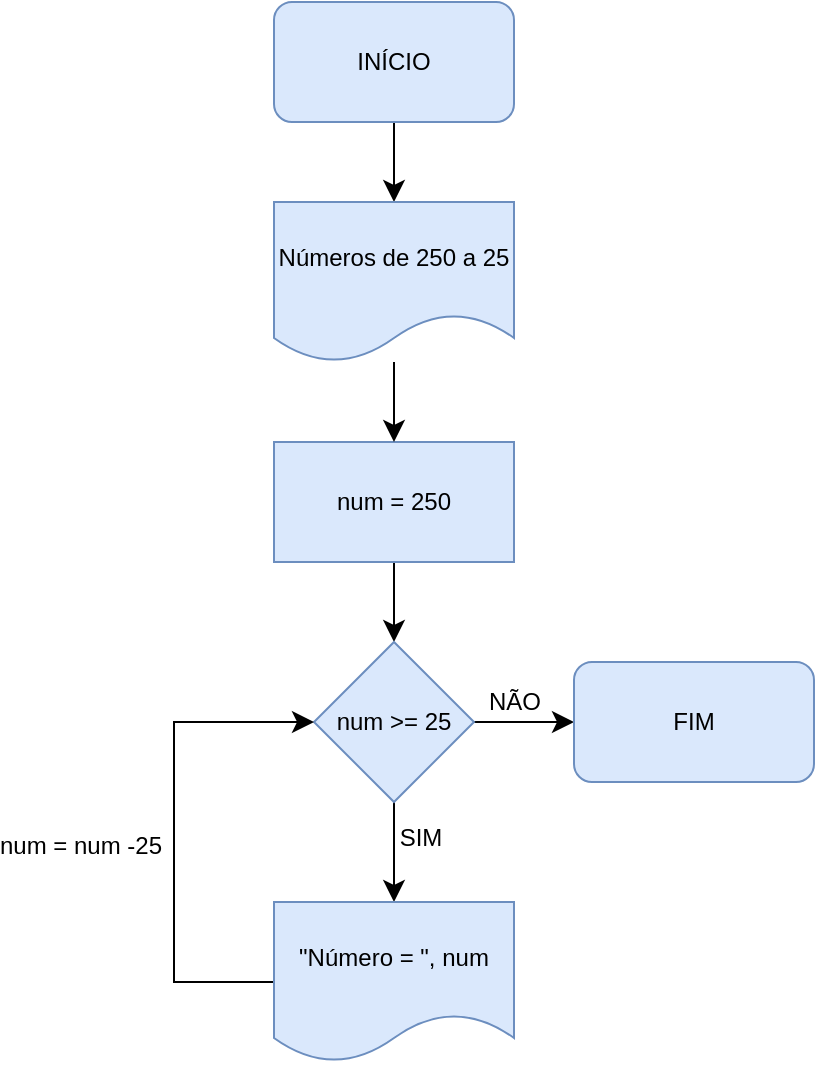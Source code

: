 <mxfile version="26.0.12">
  <diagram name="Página-1" id="ZG89Vh-_nIyCFlYWtU8B">
    <mxGraphModel dx="3772" dy="2450" grid="1" gridSize="10" guides="1" tooltips="1" connect="1" arrows="1" fold="1" page="1" pageScale="1" pageWidth="1169" pageHeight="827" math="0" shadow="0">
      <root>
        <mxCell id="0" />
        <mxCell id="1" parent="0" />
        <mxCell id="_icEVC4zY8jzHrzMwm_u-8" value="" style="edgeStyle=none;curved=1;rounded=0;orthogonalLoop=1;jettySize=auto;html=1;fontSize=12;startSize=8;endSize=8;movable=1;resizable=1;rotatable=1;deletable=1;editable=1;locked=0;connectable=1;" parent="1" source="_icEVC4zY8jzHrzMwm_u-4" target="_icEVC4zY8jzHrzMwm_u-7" edge="1">
          <mxGeometry relative="1" as="geometry" />
        </mxCell>
        <mxCell id="_icEVC4zY8jzHrzMwm_u-4" value="num = 250" style="rounded=0;whiteSpace=wrap;html=1;fillColor=#dae8fc;strokeColor=#6c8ebf;movable=1;resizable=1;rotatable=1;deletable=1;editable=1;locked=0;connectable=1;" parent="1" vertex="1">
          <mxGeometry x="-1863" y="-1400" width="120" height="60" as="geometry" />
        </mxCell>
        <mxCell id="K4Nn9GX3B4opfaJ6qwAB-4" style="edgeStyle=none;curved=1;rounded=0;orthogonalLoop=1;jettySize=auto;html=1;entryX=0.5;entryY=0;entryDx=0;entryDy=0;fontSize=12;startSize=8;endSize=8;" edge="1" parent="1" source="_icEVC4zY8jzHrzMwm_u-2" target="K4Nn9GX3B4opfaJ6qwAB-3">
          <mxGeometry relative="1" as="geometry" />
        </mxCell>
        <mxCell id="_icEVC4zY8jzHrzMwm_u-2" value="INÍCIO" style="rounded=1;whiteSpace=wrap;html=1;fillColor=#dae8fc;strokeColor=#6c8ebf;movable=1;resizable=1;rotatable=1;deletable=1;editable=1;locked=0;connectable=1;" parent="1" vertex="1">
          <mxGeometry x="-1863" y="-1620" width="120" height="60" as="geometry" />
        </mxCell>
        <mxCell id="_icEVC4zY8jzHrzMwm_u-13" style="edgeStyle=none;curved=1;rounded=0;orthogonalLoop=1;jettySize=auto;html=1;fontSize=12;startSize=8;endSize=8;movable=1;resizable=1;rotatable=1;deletable=1;editable=1;locked=0;connectable=1;" parent="1" source="_icEVC4zY8jzHrzMwm_u-7" target="_icEVC4zY8jzHrzMwm_u-16" edge="1">
          <mxGeometry relative="1" as="geometry">
            <mxPoint x="-1703" y="-1260" as="targetPoint" />
          </mxGeometry>
        </mxCell>
        <mxCell id="_icEVC4zY8jzHrzMwm_u-14" value="NÃO" style="edgeLabel;html=1;align=center;verticalAlign=middle;resizable=1;points=[];fontSize=12;labelBackgroundColor=none;movable=1;rotatable=1;deletable=1;editable=1;locked=0;connectable=1;" parent="_icEVC4zY8jzHrzMwm_u-13" vertex="1" connectable="0">
          <mxGeometry x="-0.2" y="3" relative="1" as="geometry">
            <mxPoint y="-7" as="offset" />
          </mxGeometry>
        </mxCell>
        <mxCell id="K4Nn9GX3B4opfaJ6qwAB-2" style="edgeStyle=none;curved=1;rounded=0;orthogonalLoop=1;jettySize=auto;html=1;entryX=0.5;entryY=0;entryDx=0;entryDy=0;fontSize=12;startSize=8;endSize=8;" edge="1" parent="1" source="_icEVC4zY8jzHrzMwm_u-7" target="_icEVC4zY8jzHrzMwm_u-9">
          <mxGeometry relative="1" as="geometry" />
        </mxCell>
        <mxCell id="K4Nn9GX3B4opfaJ6qwAB-6" value="SIM" style="edgeLabel;html=1;align=center;verticalAlign=middle;resizable=0;points=[];fontSize=12;labelBackgroundColor=none;" vertex="1" connectable="0" parent="K4Nn9GX3B4opfaJ6qwAB-2">
          <mxGeometry x="-0.28" y="1" relative="1" as="geometry">
            <mxPoint x="12" as="offset" />
          </mxGeometry>
        </mxCell>
        <mxCell id="_icEVC4zY8jzHrzMwm_u-7" value="num &amp;gt;= 25" style="rhombus;whiteSpace=wrap;html=1;rounded=0;fillColor=#dae8fc;strokeColor=#6c8ebf;movable=1;resizable=1;rotatable=1;deletable=1;editable=1;locked=0;connectable=1;" parent="1" vertex="1">
          <mxGeometry x="-1843" y="-1300" width="80" height="80" as="geometry" />
        </mxCell>
        <mxCell id="_icEVC4zY8jzHrzMwm_u-11" style="edgeStyle=none;curved=0;rounded=0;orthogonalLoop=1;jettySize=auto;html=1;entryDx=0;entryDy=0;fontSize=12;startSize=8;endSize=8;exitDx=0;exitDy=0;movable=1;resizable=1;rotatable=1;deletable=1;editable=1;locked=0;connectable=1;" parent="1" source="_icEVC4zY8jzHrzMwm_u-9" target="_icEVC4zY8jzHrzMwm_u-7" edge="1">
          <mxGeometry relative="1" as="geometry">
            <Array as="points">
              <mxPoint x="-1913" y="-1130" />
              <mxPoint x="-1913" y="-1260" />
            </Array>
          </mxGeometry>
        </mxCell>
        <mxCell id="_icEVC4zY8jzHrzMwm_u-12" value="num = num -25" style="edgeLabel;html=1;align=center;verticalAlign=middle;resizable=1;points=[];fontSize=12;labelBackgroundColor=none;movable=1;rotatable=1;deletable=1;editable=1;locked=0;connectable=1;" parent="_icEVC4zY8jzHrzMwm_u-11" vertex="1" connectable="0">
          <mxGeometry x="-0.05" y="-1" relative="1" as="geometry">
            <mxPoint x="-48" y="1" as="offset" />
          </mxGeometry>
        </mxCell>
        <mxCell id="_icEVC4zY8jzHrzMwm_u-9" value="&quot;Número = &quot;, num" style="shape=document;whiteSpace=wrap;html=1;boundedLbl=1;rounded=0;fillColor=#dae8fc;strokeColor=#6c8ebf;movable=1;resizable=1;rotatable=1;deletable=1;editable=1;locked=0;connectable=1;" parent="1" vertex="1">
          <mxGeometry x="-1863" y="-1170" width="120" height="80" as="geometry" />
        </mxCell>
        <mxCell id="_icEVC4zY8jzHrzMwm_u-16" value="FIM" style="rounded=1;whiteSpace=wrap;html=1;fillColor=#dae8fc;strokeColor=#6c8ebf;movable=1;resizable=1;rotatable=1;deletable=1;editable=1;locked=0;connectable=1;" parent="1" vertex="1">
          <mxGeometry x="-1713" y="-1290" width="120" height="60" as="geometry" />
        </mxCell>
        <mxCell id="K4Nn9GX3B4opfaJ6qwAB-5" style="edgeStyle=none;curved=1;rounded=0;orthogonalLoop=1;jettySize=auto;html=1;entryX=0.5;entryY=0;entryDx=0;entryDy=0;fontSize=12;startSize=8;endSize=8;" edge="1" parent="1" source="K4Nn9GX3B4opfaJ6qwAB-3" target="_icEVC4zY8jzHrzMwm_u-4">
          <mxGeometry relative="1" as="geometry" />
        </mxCell>
        <mxCell id="K4Nn9GX3B4opfaJ6qwAB-3" value="Números de 250 a 25" style="shape=document;whiteSpace=wrap;html=1;boundedLbl=1;fillColor=#dae8fc;strokeColor=#6c8ebf;" vertex="1" parent="1">
          <mxGeometry x="-1863" y="-1520" width="120" height="80" as="geometry" />
        </mxCell>
      </root>
    </mxGraphModel>
  </diagram>
</mxfile>
